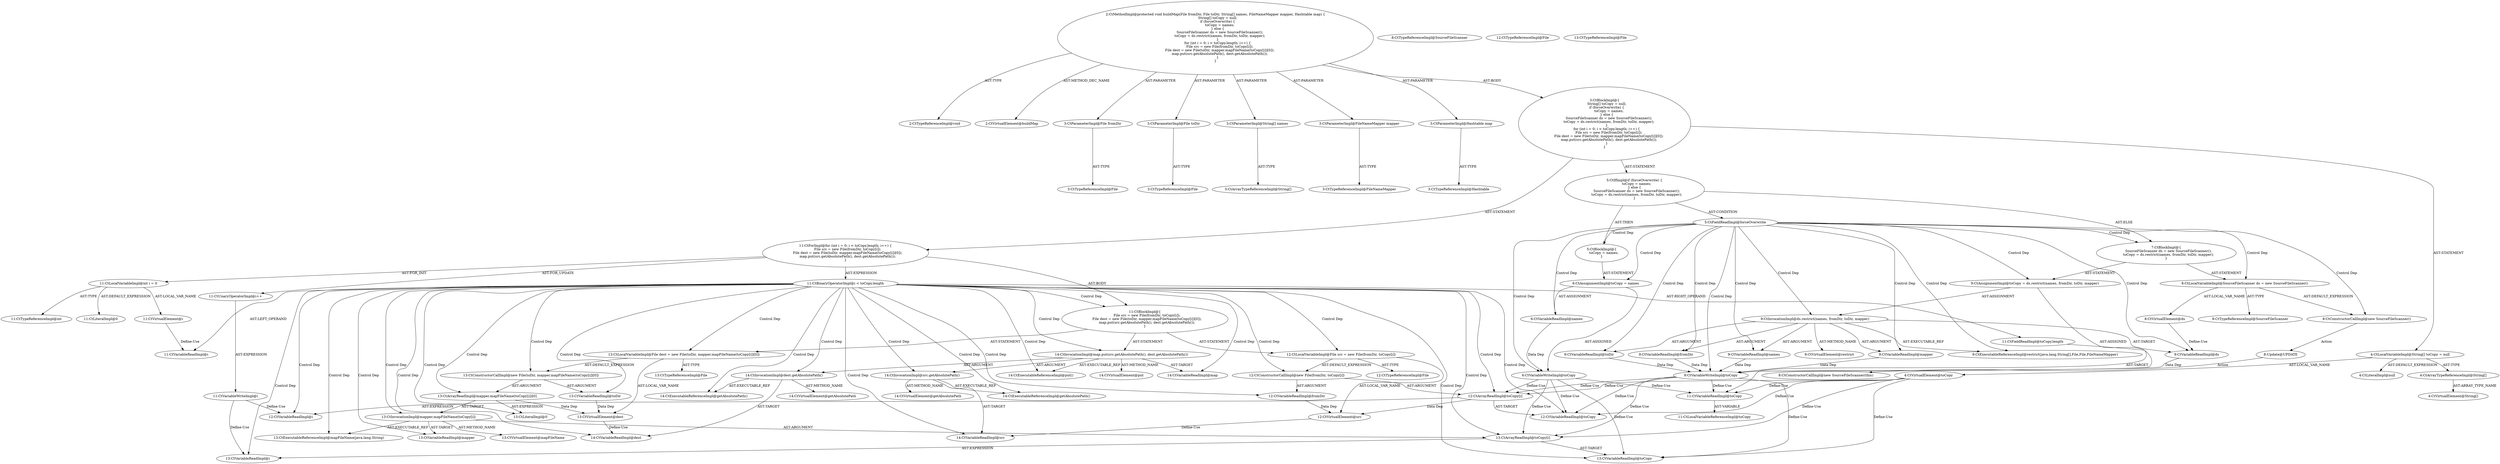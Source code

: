 digraph "buildMap#?,File,File,String[],FileNameMapper,Hashtable" {
0 [label="2:CtTypeReferenceImpl@void" shape=ellipse]
1 [label="2:CtVirtualElement@buildMap" shape=ellipse]
2 [label="3:CtParameterImpl@File fromDir" shape=ellipse]
3 [label="3:CtTypeReferenceImpl@File" shape=ellipse]
4 [label="3:CtParameterImpl@File toDir" shape=ellipse]
5 [label="3:CtTypeReferenceImpl@File" shape=ellipse]
6 [label="3:CtParameterImpl@String[] names" shape=ellipse]
7 [label="3:CtArrayTypeReferenceImpl@String[]" shape=ellipse]
8 [label="3:CtParameterImpl@FileNameMapper mapper" shape=ellipse]
9 [label="3:CtTypeReferenceImpl@FileNameMapper" shape=ellipse]
10 [label="3:CtParameterImpl@Hashtable map" shape=ellipse]
11 [label="3:CtTypeReferenceImpl@Hashtable" shape=ellipse]
12 [label="4:CtVirtualElement@String[]" shape=ellipse]
13 [label="4:CtArrayTypeReferenceImpl@String[]" shape=ellipse]
14 [label="4:CtLiteralImpl@null" shape=ellipse]
15 [label="4:CtVirtualElement@toCopy" shape=ellipse]
16 [label="4:CtLocalVariableImpl@String[] toCopy = null" shape=ellipse]
17 [label="5:CtFieldReadImpl@forceOverwrite" shape=ellipse]
18 [label="6:CtVariableWriteImpl@toCopy" shape=ellipse]
19 [label="6:CtVariableReadImpl@names" shape=ellipse]
20 [label="6:CtAssignmentImpl@toCopy = names" shape=ellipse]
21 [label="5:CtBlockImpl@\{
    toCopy = names;
\}" shape=ellipse]
22 [label="8:CtTypeReferenceImpl@SourceFileScanner" shape=ellipse]
23 [label="8:CtTypeReferenceImpl@SourceFileScanner" shape=ellipse]
24 [label="8:CtConstructorCallImpl@new SourceFileScanner()" shape=ellipse]
25 [label="8:CtVirtualElement@ds" shape=ellipse]
26 [label="8:CtLocalVariableImpl@SourceFileScanner ds = new SourceFileScanner()" shape=ellipse]
27 [label="9:CtVariableWriteImpl@toCopy" shape=ellipse]
28 [label="9:CtExecutableReferenceImpl@restrict(java.lang.String[],File,File,FileNameMapper)" shape=ellipse]
29 [label="9:CtVirtualElement@restrict" shape=ellipse]
30 [label="9:CtVariableReadImpl@ds" shape=ellipse]
31 [label="9:CtVariableReadImpl@names" shape=ellipse]
32 [label="9:CtVariableReadImpl@fromDir" shape=ellipse]
33 [label="9:CtVariableReadImpl@toDir" shape=ellipse]
34 [label="9:CtVariableReadImpl@mapper" shape=ellipse]
35 [label="9:CtInvocationImpl@ds.restrict(names, fromDir, toDir, mapper)" shape=ellipse]
36 [label="9:CtAssignmentImpl@toCopy = ds.restrict(names, fromDir, toDir, mapper)" shape=ellipse]
37 [label="7:CtBlockImpl@\{
    SourceFileScanner ds = new SourceFileScanner();
    toCopy = ds.restrict(names, fromDir, toDir, mapper);
\}" shape=ellipse]
38 [label="5:CtIfImpl@if (forceOverwrite) \{
    toCopy = names;
\} else \{
    SourceFileScanner ds = new SourceFileScanner();
    toCopy = ds.restrict(names, fromDir, toDir, mapper);
\}" shape=ellipse]
39 [label="11:CtTypeReferenceImpl@int" shape=ellipse]
40 [label="11:CtLiteralImpl@0" shape=ellipse]
41 [label="11:CtVirtualElement@i" shape=ellipse]
42 [label="11:CtLocalVariableImpl@int i = 0" shape=ellipse]
43 [label="11:CtVariableReadImpl@i" shape=ellipse]
44 [label="11:CtVariableReadImpl@toCopy" shape=ellipse]
45 [label="11:CtLocalVariableReferenceImpl@toCopy" shape=ellipse]
46 [label="11:CtFieldReadImpl@toCopy.length" shape=ellipse]
47 [label="11:CtBinaryOperatorImpl@i < toCopy.length" shape=ellipse]
48 [label="11:CtVariableWriteImpl@i" shape=ellipse]
49 [label="11:CtUnaryOperatorImpl@i++" shape=ellipse]
50 [label="12:CtTypeReferenceImpl@File" shape=ellipse]
51 [label="12:CtTypeReferenceImpl@File" shape=ellipse]
52 [label="12:CtVariableReadImpl@fromDir" shape=ellipse]
53 [label="12:CtVariableReadImpl@toCopy" shape=ellipse]
54 [label="12:CtVariableReadImpl@i" shape=ellipse]
55 [label="12:CtArrayReadImpl@toCopy[i]" shape=ellipse]
56 [label="12:CtConstructorCallImpl@new File(fromDir, toCopy[i])" shape=ellipse]
57 [label="12:CtVirtualElement@src" shape=ellipse]
58 [label="12:CtLocalVariableImpl@File src = new File(fromDir, toCopy[i])" shape=ellipse]
59 [label="13:CtTypeReferenceImpl@File" shape=ellipse]
60 [label="13:CtTypeReferenceImpl@File" shape=ellipse]
61 [label="13:CtVariableReadImpl@toDir" shape=ellipse]
62 [label="13:CtExecutableReferenceImpl@mapFileName(java.lang.String)" shape=ellipse]
63 [label="13:CtVirtualElement@mapFileName" shape=ellipse]
64 [label="13:CtVariableReadImpl@mapper" shape=ellipse]
65 [label="13:CtVariableReadImpl@toCopy" shape=ellipse]
66 [label="13:CtVariableReadImpl@i" shape=ellipse]
67 [label="13:CtArrayReadImpl@toCopy[i]" shape=ellipse]
68 [label="13:CtInvocationImpl@mapper.mapFileName(toCopy[i])" shape=ellipse]
69 [label="13:CtLiteralImpl@0" shape=ellipse]
70 [label="13:CtArrayReadImpl@mapper.mapFileName(toCopy[i])[0]" shape=ellipse]
71 [label="13:CtConstructorCallImpl@new File(toDir, mapper.mapFileName(toCopy[i])[0])" shape=ellipse]
72 [label="13:CtVirtualElement@dest" shape=ellipse]
73 [label="13:CtLocalVariableImpl@File dest = new File(toDir, mapper.mapFileName(toCopy[i])[0])" shape=ellipse]
74 [label="14:CtExecutableReferenceImpl@put()" shape=ellipse]
75 [label="14:CtVirtualElement@put" shape=ellipse]
76 [label="14:CtVariableReadImpl@map" shape=ellipse]
77 [label="14:CtExecutableReferenceImpl@getAbsolutePath()" shape=ellipse]
78 [label="14:CtVirtualElement@getAbsolutePath" shape=ellipse]
79 [label="14:CtVariableReadImpl@src" shape=ellipse]
80 [label="14:CtInvocationImpl@src.getAbsolutePath()" shape=ellipse]
81 [label="14:CtExecutableReferenceImpl@getAbsolutePath()" shape=ellipse]
82 [label="14:CtVirtualElement@getAbsolutePath" shape=ellipse]
83 [label="14:CtVariableReadImpl@dest" shape=ellipse]
84 [label="14:CtInvocationImpl@dest.getAbsolutePath()" shape=ellipse]
85 [label="14:CtInvocationImpl@map.put(src.getAbsolutePath(), dest.getAbsolutePath())" shape=ellipse]
86 [label="11:CtBlockImpl@\{
    File src = new File(fromDir, toCopy[i]);
    File dest = new File(toDir, mapper.mapFileName(toCopy[i])[0]);
    map.put(src.getAbsolutePath(), dest.getAbsolutePath());
\}" shape=ellipse]
87 [label="11:CtForImpl@for (int i = 0; i < toCopy.length; i++) \{
    File src = new File(fromDir, toCopy[i]);
    File dest = new File(toDir, mapper.mapFileName(toCopy[i])[0]);
    map.put(src.getAbsolutePath(), dest.getAbsolutePath());
\}" shape=ellipse]
88 [label="3:CtBlockImpl@\{
    String[] toCopy = null;
    if (forceOverwrite) \{
        toCopy = names;
    \} else \{
        SourceFileScanner ds = new SourceFileScanner();
        toCopy = ds.restrict(names, fromDir, toDir, mapper);
    \}
    for (int i = 0; i < toCopy.length; i++) \{
        File src = new File(fromDir, toCopy[i]);
        File dest = new File(toDir, mapper.mapFileName(toCopy[i])[0]);
        map.put(src.getAbsolutePath(), dest.getAbsolutePath());
    \}
\}" shape=ellipse]
89 [label="2:CtMethodImpl@protected void buildMap(File fromDir, File toDir, String[] names, FileNameMapper mapper, Hashtable map) \{
    String[] toCopy = null;
    if (forceOverwrite) \{
        toCopy = names;
    \} else \{
        SourceFileScanner ds = new SourceFileScanner();
        toCopy = ds.restrict(names, fromDir, toDir, mapper);
    \}
    for (int i = 0; i < toCopy.length; i++) \{
        File src = new File(fromDir, toCopy[i]);
        File dest = new File(toDir, mapper.mapFileName(toCopy[i])[0]);
        map.put(src.getAbsolutePath(), dest.getAbsolutePath());
    \}
\}" shape=ellipse]
90 [label="8:Update@UPDATE" shape=ellipse]
91 [label="8:CtConstructorCallImpl@new SourceFileScanner(this)" shape=ellipse]
2 -> 3 [label="AST:TYPE"];
4 -> 5 [label="AST:TYPE"];
6 -> 7 [label="AST:TYPE"];
8 -> 9 [label="AST:TYPE"];
10 -> 11 [label="AST:TYPE"];
13 -> 12 [label="AST:ARRAY_TYPE_NAME"];
15 -> 44 [label="Define-Use"];
15 -> 53 [label="Define-Use"];
15 -> 55 [label="Define-Use"];
15 -> 65 [label="Define-Use"];
15 -> 67 [label="Define-Use"];
16 -> 15 [label="AST:LOCAL_VAR_NAME"];
16 -> 13 [label="AST:TYPE"];
16 -> 14 [label="AST:DEFAULT_EXPRESSION"];
17 -> 21 [label="Control Dep"];
17 -> 20 [label="Control Dep"];
17 -> 18 [label="Control Dep"];
17 -> 19 [label="Control Dep"];
17 -> 37 [label="Control Dep"];
17 -> 26 [label="Control Dep"];
17 -> 24 [label="Control Dep"];
17 -> 36 [label="Control Dep"];
17 -> 27 [label="Control Dep"];
17 -> 35 [label="Control Dep"];
17 -> 28 [label="Control Dep"];
17 -> 30 [label="Control Dep"];
17 -> 31 [label="Control Dep"];
17 -> 32 [label="Control Dep"];
17 -> 33 [label="Control Dep"];
17 -> 34 [label="Control Dep"];
18 -> 44 [label="Define-Use"];
18 -> 53 [label="Define-Use"];
18 -> 55 [label="Define-Use"];
18 -> 65 [label="Define-Use"];
18 -> 67 [label="Define-Use"];
19 -> 18 [label="Data Dep"];
20 -> 18 [label="AST:ASSIGNED"];
20 -> 19 [label="AST:ASSIGNMENT"];
21 -> 20 [label="AST:STATEMENT"];
24 -> 90 [label="Action"];
25 -> 30 [label="Define-Use"];
26 -> 25 [label="AST:LOCAL_VAR_NAME"];
26 -> 22 [label="AST:TYPE"];
26 -> 24 [label="AST:DEFAULT_EXPRESSION"];
27 -> 44 [label="Define-Use"];
27 -> 53 [label="Define-Use"];
27 -> 55 [label="Define-Use"];
27 -> 65 [label="Define-Use"];
27 -> 67 [label="Define-Use"];
30 -> 27 [label="Data Dep"];
31 -> 27 [label="Data Dep"];
32 -> 27 [label="Data Dep"];
33 -> 27 [label="Data Dep"];
34 -> 27 [label="Data Dep"];
35 -> 29 [label="AST:METHOD_NAME"];
35 -> 30 [label="AST:TARGET"];
35 -> 28 [label="AST:EXECUTABLE_REF"];
35 -> 31 [label="AST:ARGUMENT"];
35 -> 32 [label="AST:ARGUMENT"];
35 -> 33 [label="AST:ARGUMENT"];
35 -> 34 [label="AST:ARGUMENT"];
36 -> 27 [label="AST:ASSIGNED"];
36 -> 35 [label="AST:ASSIGNMENT"];
37 -> 26 [label="AST:STATEMENT"];
37 -> 36 [label="AST:STATEMENT"];
38 -> 17 [label="AST:CONDITION"];
38 -> 21 [label="AST:THEN"];
38 -> 37 [label="AST:ELSE"];
41 -> 43 [label="Define-Use"];
42 -> 41 [label="AST:LOCAL_VAR_NAME"];
42 -> 39 [label="AST:TYPE"];
42 -> 40 [label="AST:DEFAULT_EXPRESSION"];
44 -> 45 [label="AST:VARIABLE"];
46 -> 44 [label="AST:TARGET"];
47 -> 43 [label="AST:LEFT_OPERAND"];
47 -> 46 [label="AST:RIGHT_OPERAND"];
47 -> 86 [label="Control Dep"];
47 -> 58 [label="Control Dep"];
47 -> 56 [label="Control Dep"];
47 -> 52 [label="Control Dep"];
47 -> 55 [label="Control Dep"];
47 -> 53 [label="Control Dep"];
47 -> 54 [label="Control Dep"];
47 -> 73 [label="Control Dep"];
47 -> 71 [label="Control Dep"];
47 -> 61 [label="Control Dep"];
47 -> 70 [label="Control Dep"];
47 -> 68 [label="Control Dep"];
47 -> 62 [label="Control Dep"];
47 -> 64 [label="Control Dep"];
47 -> 67 [label="Control Dep"];
47 -> 65 [label="Control Dep"];
47 -> 66 [label="Control Dep"];
47 -> 69 [label="Control Dep"];
47 -> 85 [label="Control Dep"];
47 -> 74 [label="Control Dep"];
47 -> 76 [label="Control Dep"];
47 -> 80 [label="Control Dep"];
47 -> 77 [label="Control Dep"];
47 -> 79 [label="Control Dep"];
47 -> 84 [label="Control Dep"];
47 -> 81 [label="Control Dep"];
47 -> 83 [label="Control Dep"];
48 -> 54 [label="Define-Use"];
48 -> 66 [label="Define-Use"];
49 -> 48 [label="AST:EXPRESSION"];
52 -> 57 [label="Data Dep"];
55 -> 53 [label="AST:TARGET"];
55 -> 54 [label="AST:EXPRESSION"];
55 -> 57 [label="Data Dep"];
56 -> 52 [label="AST:ARGUMENT"];
56 -> 55 [label="AST:ARGUMENT"];
57 -> 79 [label="Define-Use"];
58 -> 57 [label="AST:LOCAL_VAR_NAME"];
58 -> 50 [label="AST:TYPE"];
58 -> 56 [label="AST:DEFAULT_EXPRESSION"];
61 -> 72 [label="Data Dep"];
67 -> 65 [label="AST:TARGET"];
67 -> 66 [label="AST:EXPRESSION"];
68 -> 63 [label="AST:METHOD_NAME"];
68 -> 64 [label="AST:TARGET"];
68 -> 62 [label="AST:EXECUTABLE_REF"];
68 -> 67 [label="AST:ARGUMENT"];
70 -> 68 [label="AST:TARGET"];
70 -> 69 [label="AST:EXPRESSION"];
70 -> 72 [label="Data Dep"];
71 -> 61 [label="AST:ARGUMENT"];
71 -> 70 [label="AST:ARGUMENT"];
72 -> 83 [label="Define-Use"];
73 -> 72 [label="AST:LOCAL_VAR_NAME"];
73 -> 59 [label="AST:TYPE"];
73 -> 71 [label="AST:DEFAULT_EXPRESSION"];
80 -> 78 [label="AST:METHOD_NAME"];
80 -> 79 [label="AST:TARGET"];
80 -> 77 [label="AST:EXECUTABLE_REF"];
84 -> 82 [label="AST:METHOD_NAME"];
84 -> 83 [label="AST:TARGET"];
84 -> 81 [label="AST:EXECUTABLE_REF"];
85 -> 75 [label="AST:METHOD_NAME"];
85 -> 76 [label="AST:TARGET"];
85 -> 74 [label="AST:EXECUTABLE_REF"];
85 -> 80 [label="AST:ARGUMENT"];
85 -> 84 [label="AST:ARGUMENT"];
86 -> 58 [label="AST:STATEMENT"];
86 -> 73 [label="AST:STATEMENT"];
86 -> 85 [label="AST:STATEMENT"];
87 -> 42 [label="AST:FOR_INIT"];
87 -> 47 [label="AST:EXPRESSION"];
87 -> 49 [label="AST:FOR_UPDATE"];
87 -> 86 [label="AST:BODY"];
88 -> 16 [label="AST:STATEMENT"];
88 -> 38 [label="AST:STATEMENT"];
88 -> 87 [label="AST:STATEMENT"];
89 -> 1 [label="AST:METHOD_DEC_NAME"];
89 -> 0 [label="AST:TYPE"];
89 -> 2 [label="AST:PARAMETER"];
89 -> 4 [label="AST:PARAMETER"];
89 -> 6 [label="AST:PARAMETER"];
89 -> 8 [label="AST:PARAMETER"];
89 -> 10 [label="AST:PARAMETER"];
89 -> 88 [label="AST:BODY"];
90 -> 91 [label="Action"];
}